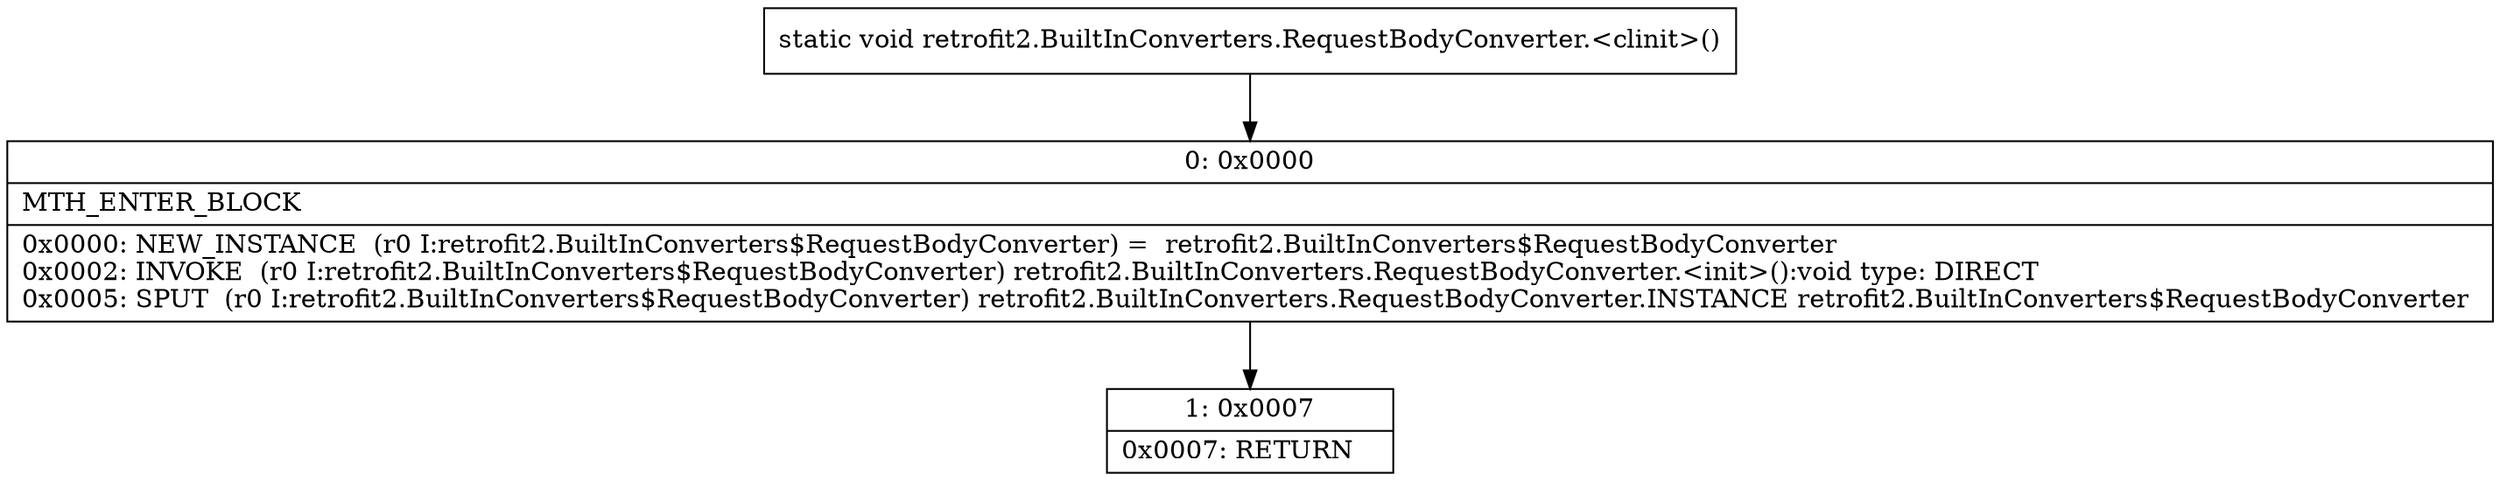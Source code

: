 digraph "CFG forretrofit2.BuiltInConverters.RequestBodyConverter.\<clinit\>()V" {
Node_0 [shape=record,label="{0\:\ 0x0000|MTH_ENTER_BLOCK\l|0x0000: NEW_INSTANCE  (r0 I:retrofit2.BuiltInConverters$RequestBodyConverter) =  retrofit2.BuiltInConverters$RequestBodyConverter \l0x0002: INVOKE  (r0 I:retrofit2.BuiltInConverters$RequestBodyConverter) retrofit2.BuiltInConverters.RequestBodyConverter.\<init\>():void type: DIRECT \l0x0005: SPUT  (r0 I:retrofit2.BuiltInConverters$RequestBodyConverter) retrofit2.BuiltInConverters.RequestBodyConverter.INSTANCE retrofit2.BuiltInConverters$RequestBodyConverter \l}"];
Node_1 [shape=record,label="{1\:\ 0x0007|0x0007: RETURN   \l}"];
MethodNode[shape=record,label="{static void retrofit2.BuiltInConverters.RequestBodyConverter.\<clinit\>() }"];
MethodNode -> Node_0;
Node_0 -> Node_1;
}

